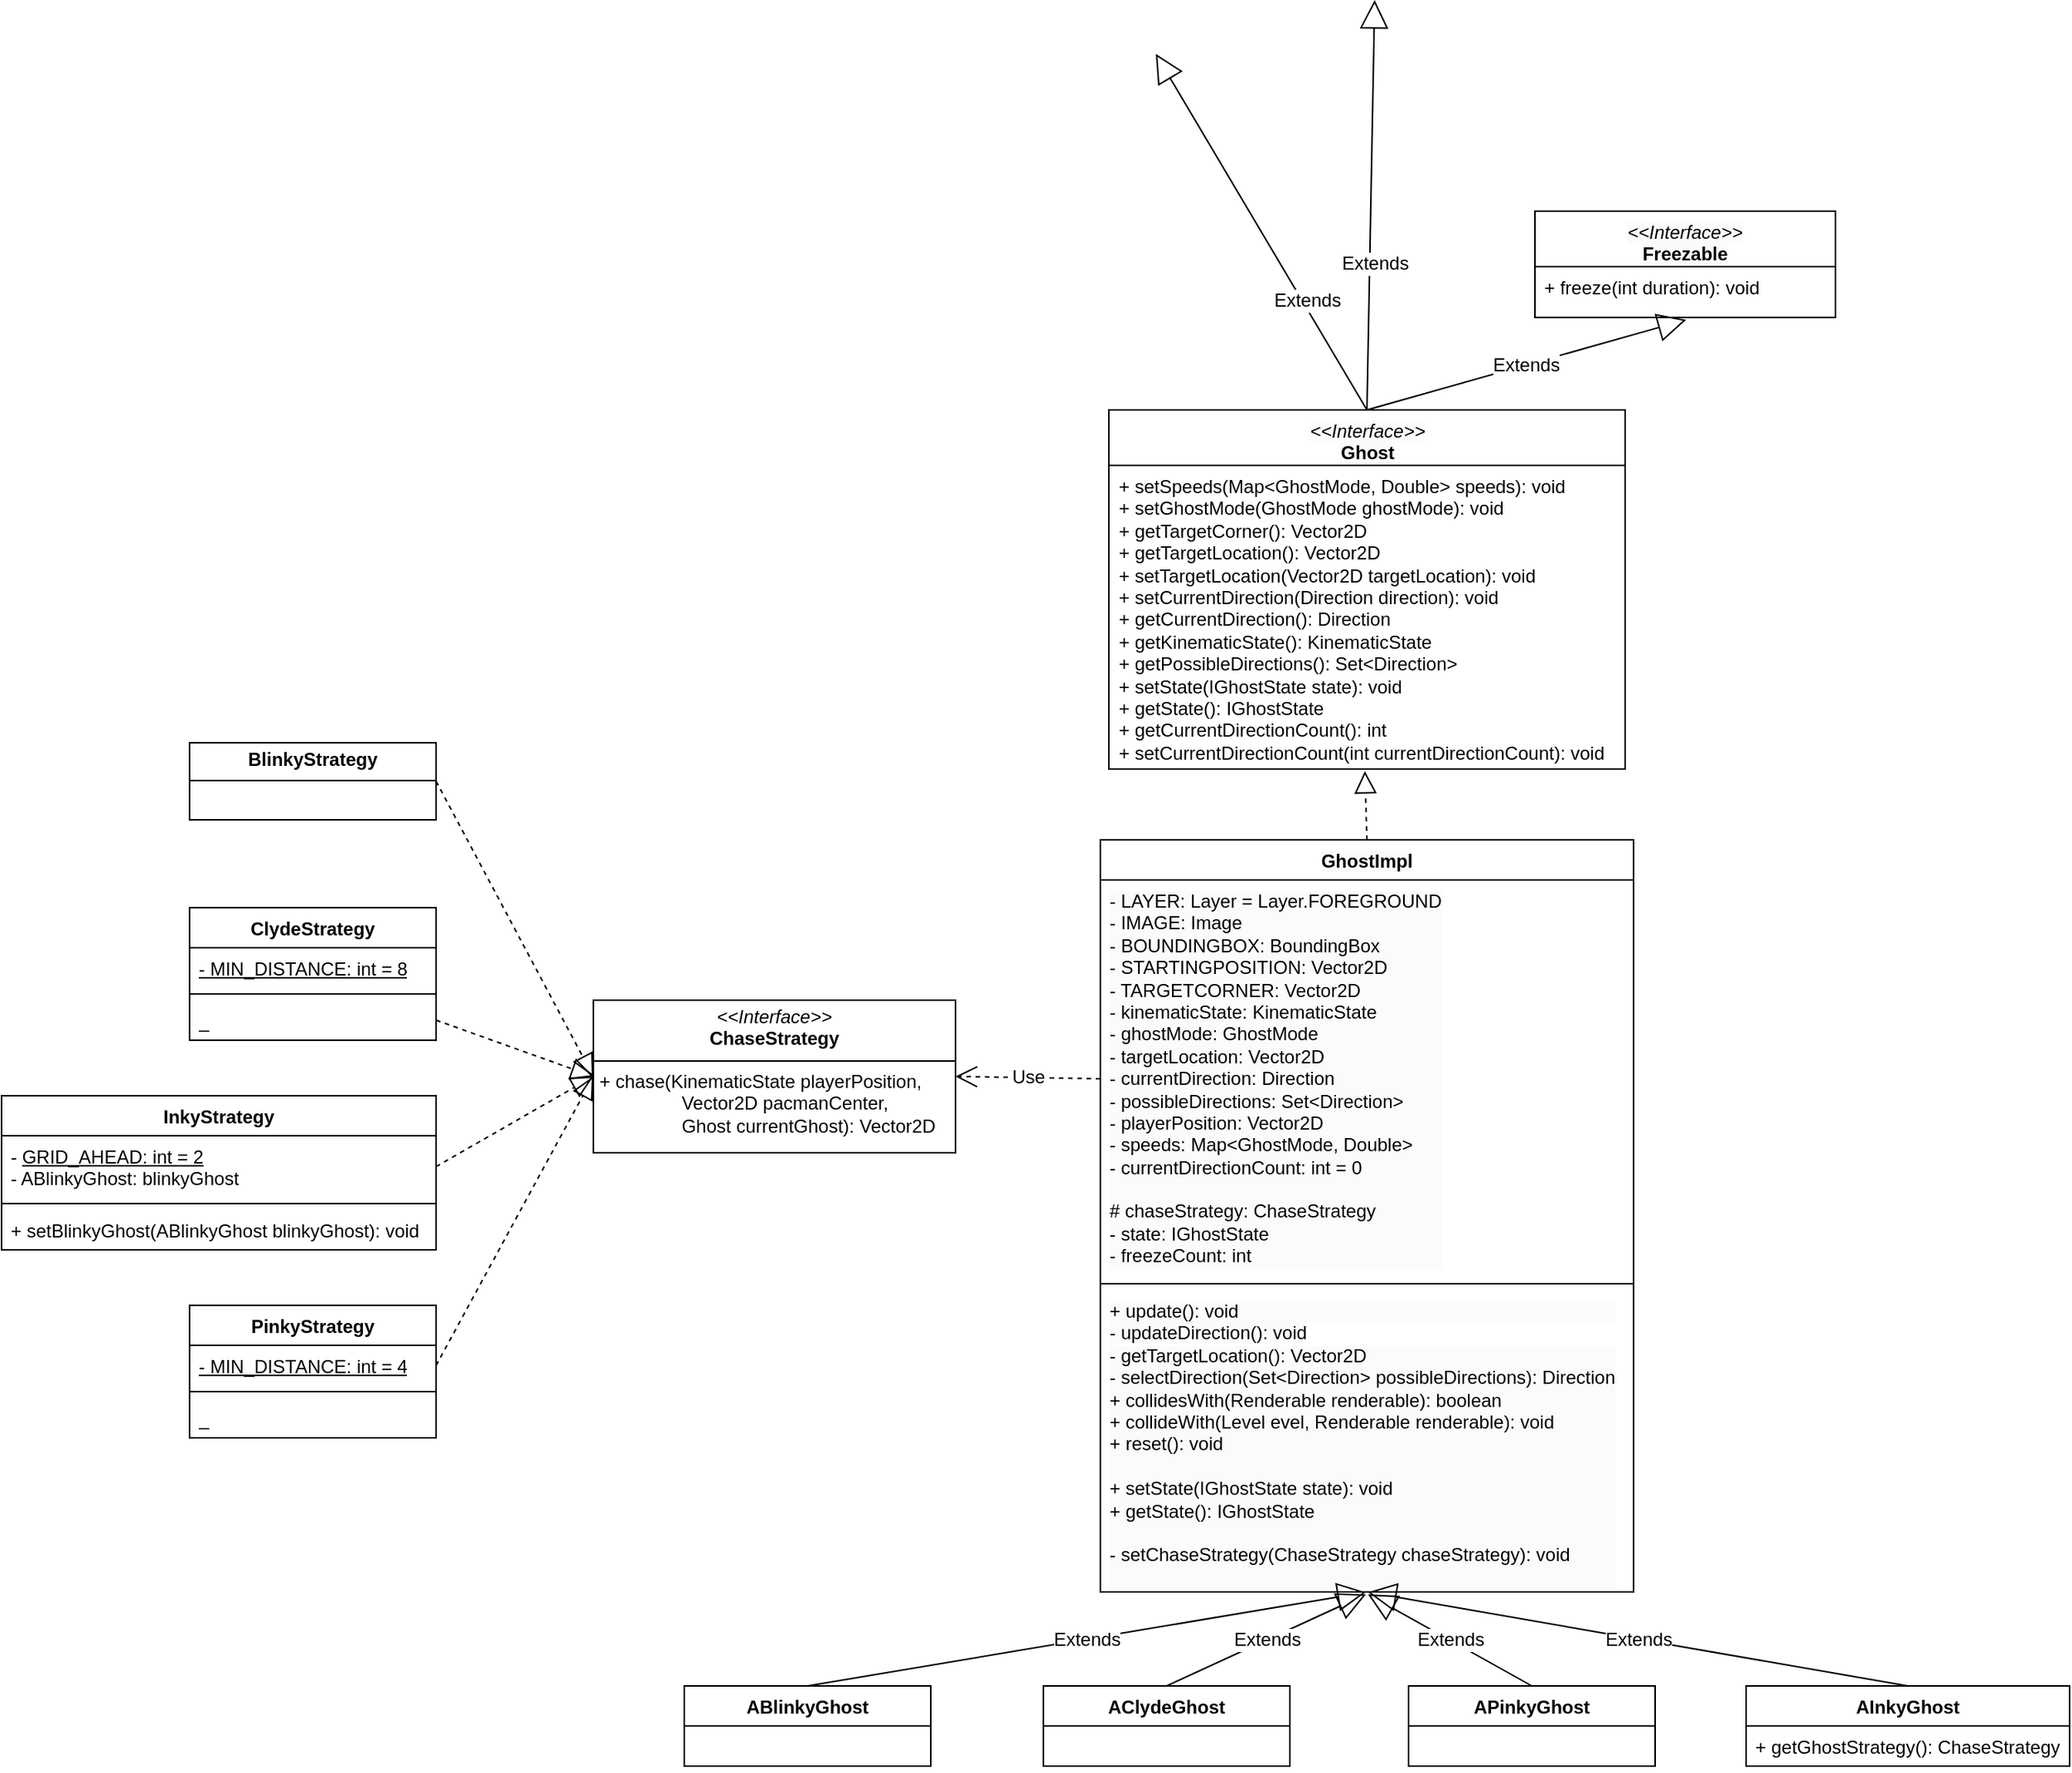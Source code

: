 <mxfile version="24.7.17">
  <diagram name="Page-1" id="vTZRo5Hn38DPCM6BCFyR">
    <mxGraphModel dx="2153" dy="2048" grid="0" gridSize="10" guides="1" tooltips="1" connect="1" arrows="1" fold="1" page="0" pageScale="1" pageWidth="850" pageHeight="1100" math="0" shadow="0">
      <root>
        <mxCell id="0" />
        <mxCell id="1" parent="0" />
        <mxCell id="TR5ZbvATBXByWpKUNYxo-5" value="&lt;span style=&quot;background-color: rgb(251, 251, 251);&quot;&gt;GhostImpl&lt;/span&gt;" style="swimlane;fontStyle=1;align=center;verticalAlign=top;childLayout=stackLayout;horizontal=1;startSize=26;horizontalStack=0;resizeParent=1;resizeParentMax=0;resizeLast=0;collapsible=1;marginBottom=0;whiteSpace=wrap;html=1;" parent="1" vertex="1">
          <mxGeometry x="-100" y="-318" width="346" height="488" as="geometry" />
        </mxCell>
        <mxCell id="TR5ZbvATBXByWpKUNYxo-6" value="&lt;span style=&quot;background-color: rgb(251, 251, 251);&quot;&gt;- LAYER: Layer = Layer.FOREGROUND&lt;/span&gt;&lt;div style=&quot;background-color: rgb(251, 251, 251);&quot;&gt;- IMAGE: Image&lt;/div&gt;&lt;div style=&quot;background-color: rgb(251, 251, 251);&quot;&gt;- BOUNDINGBOX: BoundingBox&lt;/div&gt;&lt;div style=&quot;background-color: rgb(251, 251, 251);&quot;&gt;- STARTINGPOSITION: Vector2D&lt;/div&gt;&lt;div style=&quot;background-color: rgb(251, 251, 251);&quot;&gt;- TARGETCORNER: Vector2D&lt;/div&gt;&lt;div style=&quot;background-color: rgb(251, 251, 251);&quot;&gt;- kinematicState: KinematicState&lt;/div&gt;&lt;div style=&quot;background-color: rgb(251, 251, 251);&quot;&gt;- ghostMode: GhostMode&lt;/div&gt;&lt;div style=&quot;background-color: rgb(251, 251, 251);&quot;&gt;- targetLocation: Vector2D&lt;/div&gt;&lt;div style=&quot;background-color: rgb(251, 251, 251);&quot;&gt;- currentDirection: Direction&lt;/div&gt;&lt;div style=&quot;background-color: rgb(251, 251, 251);&quot;&gt;- possibleDirections: Set&amp;lt;Direction&amp;gt;&lt;/div&gt;&lt;div style=&quot;background-color: rgb(251, 251, 251);&quot;&gt;- playerPosition: Vector2D&lt;/div&gt;&lt;div style=&quot;background-color: rgb(251, 251, 251);&quot;&gt;- speeds: Map&amp;lt;GhostMode, Double&amp;gt;&lt;/div&gt;&lt;div style=&quot;background-color: rgb(251, 251, 251);&quot;&gt;- currentDirectionCount: int = 0&lt;/div&gt;&lt;div style=&quot;background-color: rgb(251, 251, 251);&quot;&gt;&lt;br&gt;&lt;/div&gt;&lt;div style=&quot;background-color: rgb(251, 251, 251);&quot;&gt;# chaseStrategy: ChaseStrategy&lt;/div&gt;&lt;div style=&quot;background-color: rgb(251, 251, 251);&quot;&gt;- state: IGhostState&lt;/div&gt;&lt;div style=&quot;background-color: rgb(251, 251, 251);&quot;&gt;- freezeCount: int&lt;/div&gt;" style="text;strokeColor=none;fillColor=none;align=left;verticalAlign=top;spacingLeft=4;spacingRight=4;overflow=hidden;rotatable=0;points=[[0,0.5],[1,0.5]];portConstraint=eastwest;whiteSpace=wrap;html=1;" parent="TR5ZbvATBXByWpKUNYxo-5" vertex="1">
          <mxGeometry y="26" width="346" height="258" as="geometry" />
        </mxCell>
        <mxCell id="TR5ZbvATBXByWpKUNYxo-7" value="" style="line;strokeWidth=1;fillColor=none;align=left;verticalAlign=middle;spacingTop=-1;spacingLeft=3;spacingRight=3;rotatable=0;labelPosition=right;points=[];portConstraint=eastwest;strokeColor=inherit;" parent="TR5ZbvATBXByWpKUNYxo-5" vertex="1">
          <mxGeometry y="284" width="346" height="8" as="geometry" />
        </mxCell>
        <mxCell id="TR5ZbvATBXByWpKUNYxo-8" value="&lt;div style=&quot;background-color: rgb(251, 251, 251);&quot;&gt;+ update(): void&lt;/div&gt;&lt;span style=&quot;background-color: rgb(251, 251, 251);&quot;&gt;- updateDirection(): void&lt;/span&gt;&lt;div style=&quot;background-color: rgb(251, 251, 251);&quot;&gt;- getTargetLocation(): Vector2D&lt;br&gt;&lt;div&gt;- selectDirection(Set&amp;lt;Direction&amp;gt; possibleDirections): Direction&lt;/div&gt;&lt;/div&gt;&lt;div style=&quot;background-color: rgb(251, 251, 251);&quot;&gt;+ collidesWith(Renderable renderable): boolean&lt;/div&gt;&lt;div style=&quot;background-color: rgb(251, 251, 251);&quot;&gt;+ collideWith(Level evel, Renderable renderable): void&lt;/div&gt;&lt;div style=&quot;background-color: rgb(251, 251, 251);&quot;&gt;+ reset(): void&lt;/div&gt;&lt;div style=&quot;background-color: rgb(251, 251, 251);&quot;&gt;&amp;nbsp;&lt;/div&gt;&lt;div style=&quot;background-color: rgb(251, 251, 251);&quot;&gt;+ setState(IGhostState state): void&lt;br&gt;+ getState(): IGhostState&lt;br&gt;&lt;/div&gt;&lt;div style=&quot;background-color: rgb(251, 251, 251);&quot;&gt;&lt;br&gt;&lt;/div&gt;&lt;div style=&quot;background-color: rgb(251, 251, 251);&quot;&gt;- setChaseStrategy(ChaseStrategy chaseStrategy): void&lt;/div&gt;&lt;div style=&quot;background-color: rgb(251, 251, 251);&quot;&gt;&amp;nbsp;&lt;br&gt;&lt;/div&gt;" style="text;strokeColor=none;fillColor=none;align=left;verticalAlign=top;spacingLeft=4;spacingRight=4;overflow=hidden;rotatable=0;points=[[0,0.5],[1,0.5]];portConstraint=eastwest;whiteSpace=wrap;html=1;" parent="TR5ZbvATBXByWpKUNYxo-5" vertex="1">
          <mxGeometry y="292" width="346" height="196" as="geometry" />
        </mxCell>
        <mxCell id="TR5ZbvATBXByWpKUNYxo-10" value="&lt;i style=&quot;font-weight: 400; background-color: rgb(251, 251, 251);&quot;&gt;&amp;lt;&amp;lt;Interface&amp;gt;&amp;gt;&lt;/i&gt;&lt;br style=&quot;font-weight: 400; background-color: rgb(251, 251, 251);&quot;&gt;&lt;b style=&quot;background-color: rgb(251, 251, 251);&quot;&gt;Ghost&lt;/b&gt;&lt;div&gt;&lt;b style=&quot;background-color: rgb(251, 251, 251);&quot;&gt;&lt;br&gt;&lt;/b&gt;&lt;/div&gt;" style="swimlane;fontStyle=1;align=center;verticalAlign=top;childLayout=stackLayout;horizontal=1;startSize=36;horizontalStack=0;resizeParent=1;resizeParentMax=0;resizeLast=0;collapsible=1;marginBottom=0;whiteSpace=wrap;html=1;" parent="1" vertex="1">
          <mxGeometry x="-94.5" y="-597" width="335" height="233" as="geometry" />
        </mxCell>
        <mxCell id="TR5ZbvATBXByWpKUNYxo-13" value="+ setSpeeds(Map&amp;lt;GhostMode, Double&amp;gt; speeds): void&lt;br/&gt;+ setGhostMode(GhostMode ghostMode): void&lt;br/&gt;+ getTargetCorner(): Vector2D&lt;br/&gt;+ getTargetLocation(): Vector2D&lt;br/&gt;+ setTargetLocation(Vector2D targetLocation): void&lt;br/&gt;+ setCurrentDirection(Direction direction): void&lt;br/&gt;+ getCurrentDirection(): Direction&lt;br/&gt;+ getKinematicState(): KinematicState&lt;br/&gt;+ getPossibleDirections(): Set&amp;lt;Direction&amp;gt;&lt;br/&gt;+ setState(IGhostState state): void&lt;br/&gt;+ getState(): IGhostState&lt;br/&gt;+ getCurrentDirectionCount(): int&lt;br/&gt;+ setCurrentDirectionCount(int currentDirectionCount): void" style="text;strokeColor=none;fillColor=none;align=left;verticalAlign=top;spacingLeft=4;spacingRight=4;overflow=hidden;rotatable=0;points=[[0,0.5],[1,0.5]];portConstraint=eastwest;whiteSpace=wrap;html=1;" parent="TR5ZbvATBXByWpKUNYxo-10" vertex="1">
          <mxGeometry y="36" width="335" height="197" as="geometry" />
        </mxCell>
        <mxCell id="cGB3watTvd_KGCZ1ymHm-2" value="&lt;i style=&quot;font-weight: 400; background-color: rgb(251, 251, 251);&quot;&gt;&amp;lt;&amp;lt;Interface&amp;gt;&amp;gt;&lt;/i&gt;&lt;br style=&quot;font-weight: 400; background-color: rgb(251, 251, 251);&quot;&gt;&lt;b style=&quot;background-color: rgb(251, 251, 251);&quot;&gt;Freezable&lt;/b&gt;&lt;div&gt;&lt;b style=&quot;background-color: rgb(251, 251, 251);&quot;&gt;&lt;br&gt;&lt;/b&gt;&lt;/div&gt;" style="swimlane;fontStyle=1;align=center;verticalAlign=top;childLayout=stackLayout;horizontal=1;startSize=36;horizontalStack=0;resizeParent=1;resizeParentMax=0;resizeLast=0;collapsible=1;marginBottom=0;whiteSpace=wrap;html=1;" vertex="1" parent="1">
          <mxGeometry x="182" y="-726" width="195" height="69" as="geometry" />
        </mxCell>
        <mxCell id="cGB3watTvd_KGCZ1ymHm-3" value="&lt;div&gt;+ freeze(int duration): void&lt;/div&gt;&lt;div&gt;&lt;br&gt;&lt;/div&gt;" style="text;strokeColor=none;fillColor=none;align=left;verticalAlign=top;spacingLeft=4;spacingRight=4;overflow=hidden;rotatable=0;points=[[0,0.5],[1,0.5]];portConstraint=eastwest;whiteSpace=wrap;html=1;" vertex="1" parent="cGB3watTvd_KGCZ1ymHm-2">
          <mxGeometry y="36" width="195" height="33" as="geometry" />
        </mxCell>
        <mxCell id="cGB3watTvd_KGCZ1ymHm-5" value="Extends" style="endArrow=block;endSize=16;endFill=0;html=1;rounded=0;fontSize=12;curved=1;exitX=0.5;exitY=0;exitDx=0;exitDy=0;entryX=0.503;entryY=1.046;entryDx=0;entryDy=0;entryPerimeter=0;" edge="1" parent="1" source="TR5ZbvATBXByWpKUNYxo-10" target="cGB3watTvd_KGCZ1ymHm-3">
          <mxGeometry width="160" relative="1" as="geometry">
            <mxPoint x="105" y="-788" as="sourcePoint" />
            <mxPoint x="265" y="-788" as="targetPoint" />
          </mxGeometry>
        </mxCell>
        <mxCell id="cGB3watTvd_KGCZ1ymHm-6" value="Extends" style="endArrow=block;endSize=16;endFill=0;html=1;rounded=0;fontSize=12;curved=1;exitX=0.5;exitY=0;exitDx=0;exitDy=0;" edge="1" parent="1" source="TR5ZbvATBXByWpKUNYxo-10">
          <mxGeometry x="-0.397" y="-3" width="160" relative="1" as="geometry">
            <mxPoint x="105" y="-788" as="sourcePoint" />
            <mxPoint x="-64" y="-828" as="targetPoint" />
            <mxPoint as="offset" />
          </mxGeometry>
        </mxCell>
        <mxCell id="cGB3watTvd_KGCZ1ymHm-7" value="Extends" style="endArrow=block;endSize=16;endFill=0;html=1;rounded=0;fontSize=12;curved=1;exitX=0.5;exitY=0;exitDx=0;exitDy=0;" edge="1" parent="1" source="TR5ZbvATBXByWpKUNYxo-10">
          <mxGeometry x="-0.285" y="-3" width="160" relative="1" as="geometry">
            <mxPoint x="105" y="-788" as="sourcePoint" />
            <mxPoint x="78" y="-863" as="targetPoint" />
            <mxPoint as="offset" />
          </mxGeometry>
        </mxCell>
        <mxCell id="cGB3watTvd_KGCZ1ymHm-8" value="" style="endArrow=block;dashed=1;endFill=0;endSize=12;html=1;rounded=0;fontSize=12;curved=1;exitX=0.5;exitY=0;exitDx=0;exitDy=0;entryX=0.496;entryY=1.007;entryDx=0;entryDy=0;entryPerimeter=0;" edge="1" parent="1" source="TR5ZbvATBXByWpKUNYxo-5" target="TR5ZbvATBXByWpKUNYxo-13">
          <mxGeometry width="160" relative="1" as="geometry">
            <mxPoint x="105" y="-435" as="sourcePoint" />
            <mxPoint x="265" y="-435" as="targetPoint" />
          </mxGeometry>
        </mxCell>
        <mxCell id="cGB3watTvd_KGCZ1ymHm-9" value="ABlinkyGhost" style="swimlane;fontStyle=1;align=center;verticalAlign=top;childLayout=stackLayout;horizontal=1;startSize=26;horizontalStack=0;resizeParent=1;resizeParentMax=0;resizeLast=0;collapsible=1;marginBottom=0;whiteSpace=wrap;html=1;" vertex="1" parent="1">
          <mxGeometry x="-370" y="231" width="160" height="52" as="geometry" />
        </mxCell>
        <mxCell id="cGB3watTvd_KGCZ1ymHm-13" value="AClydeGhost" style="swimlane;fontStyle=1;align=center;verticalAlign=top;childLayout=stackLayout;horizontal=1;startSize=26;horizontalStack=0;resizeParent=1;resizeParentMax=0;resizeLast=0;collapsible=1;marginBottom=0;whiteSpace=wrap;html=1;" vertex="1" parent="1">
          <mxGeometry x="-137" y="231" width="160" height="52" as="geometry" />
        </mxCell>
        <mxCell id="cGB3watTvd_KGCZ1ymHm-17" value="APinkyGhost" style="swimlane;fontStyle=1;align=center;verticalAlign=top;childLayout=stackLayout;horizontal=1;startSize=26;horizontalStack=0;resizeParent=1;resizeParentMax=0;resizeLast=0;collapsible=1;marginBottom=0;whiteSpace=wrap;html=1;" vertex="1" parent="1">
          <mxGeometry x="100" y="231" width="160" height="52" as="geometry" />
        </mxCell>
        <mxCell id="cGB3watTvd_KGCZ1ymHm-21" value="AInkyGhost" style="swimlane;fontStyle=1;align=center;verticalAlign=top;childLayout=stackLayout;horizontal=1;startSize=26;horizontalStack=0;resizeParent=1;resizeParentMax=0;resizeLast=0;collapsible=1;marginBottom=0;whiteSpace=wrap;html=1;" vertex="1" parent="1">
          <mxGeometry x="319" y="231" width="210" height="52" as="geometry" />
        </mxCell>
        <mxCell id="cGB3watTvd_KGCZ1ymHm-24" value="+ getGhostStrategy(): ChaseStrategy" style="text;strokeColor=none;fillColor=none;align=left;verticalAlign=top;spacingLeft=4;spacingRight=4;overflow=hidden;rotatable=0;points=[[0,0.5],[1,0.5]];portConstraint=eastwest;whiteSpace=wrap;html=1;" vertex="1" parent="cGB3watTvd_KGCZ1ymHm-21">
          <mxGeometry y="26" width="210" height="26" as="geometry" />
        </mxCell>
        <mxCell id="cGB3watTvd_KGCZ1ymHm-26" value="Extends" style="endArrow=block;endSize=16;endFill=0;html=1;rounded=0;fontSize=12;curved=1;exitX=0.5;exitY=0;exitDx=0;exitDy=0;entryX=0.498;entryY=1.001;entryDx=0;entryDy=0;entryPerimeter=0;" edge="1" parent="1" source="cGB3watTvd_KGCZ1ymHm-9" target="TR5ZbvATBXByWpKUNYxo-8">
          <mxGeometry width="160" relative="1" as="geometry">
            <mxPoint x="-116" y="208" as="sourcePoint" />
            <mxPoint x="44" y="208" as="targetPoint" />
          </mxGeometry>
        </mxCell>
        <mxCell id="cGB3watTvd_KGCZ1ymHm-27" value="Extends" style="endArrow=block;endSize=16;endFill=0;html=1;rounded=0;fontSize=12;curved=1;exitX=0.5;exitY=0;exitDx=0;exitDy=0;entryX=0.498;entryY=1.008;entryDx=0;entryDy=0;entryPerimeter=0;" edge="1" parent="1" source="cGB3watTvd_KGCZ1ymHm-13" target="TR5ZbvATBXByWpKUNYxo-8">
          <mxGeometry width="160" relative="1" as="geometry">
            <mxPoint x="-116" y="208" as="sourcePoint" />
            <mxPoint x="62" y="173" as="targetPoint" />
          </mxGeometry>
        </mxCell>
        <mxCell id="cGB3watTvd_KGCZ1ymHm-28" value="Extends" style="endArrow=block;endSize=16;endFill=0;html=1;rounded=0;fontSize=12;curved=1;exitX=0.5;exitY=0;exitDx=0;exitDy=0;entryX=0.502;entryY=1.008;entryDx=0;entryDy=0;entryPerimeter=0;" edge="1" parent="1" source="cGB3watTvd_KGCZ1ymHm-17" target="TR5ZbvATBXByWpKUNYxo-8">
          <mxGeometry width="160" relative="1" as="geometry">
            <mxPoint x="-116" y="208" as="sourcePoint" />
            <mxPoint x="44" y="208" as="targetPoint" />
          </mxGeometry>
        </mxCell>
        <mxCell id="cGB3watTvd_KGCZ1ymHm-29" value="Extends" style="endArrow=block;endSize=16;endFill=0;html=1;rounded=0;fontSize=12;curved=1;exitX=0.5;exitY=0;exitDx=0;exitDy=0;entryX=0.502;entryY=1.001;entryDx=0;entryDy=0;entryPerimeter=0;" edge="1" parent="1" source="cGB3watTvd_KGCZ1ymHm-21" target="TR5ZbvATBXByWpKUNYxo-8">
          <mxGeometry width="160" relative="1" as="geometry">
            <mxPoint x="-116" y="208" as="sourcePoint" />
            <mxPoint x="44" y="208" as="targetPoint" />
          </mxGeometry>
        </mxCell>
        <mxCell id="cGB3watTvd_KGCZ1ymHm-30" value="&lt;p style=&quot;margin:0px;margin-top:4px;text-align:center;&quot;&gt;&lt;i&gt;&amp;lt;&amp;lt;Interface&amp;gt;&amp;gt;&lt;/i&gt;&lt;br&gt;&lt;b&gt;ChaseStrategy&lt;/b&gt;&lt;/p&gt;&lt;hr size=&quot;1&quot; style=&quot;border-style:solid;&quot;&gt;&lt;p style=&quot;margin:0px;margin-left:4px;&quot;&gt;&lt;/p&gt;&lt;p style=&quot;margin:0px;margin-left:4px;&quot;&gt;+ chase(KinematicState playerPosition,&amp;nbsp;&lt;/p&gt;&lt;p style=&quot;margin:0px;margin-left:4px;&quot;&gt;&lt;span style=&quot;white-space: pre;&quot;&gt;&#x9;&lt;span style=&quot;white-space: pre;&quot;&gt;&#x9;&lt;/span&gt;&lt;/span&gt;Vector2D pacmanCenter,&amp;nbsp;&lt;/p&gt;&lt;p style=&quot;margin:0px;margin-left:4px;&quot;&gt;&lt;span style=&quot;white-space: pre;&quot;&gt;&#x9;&lt;/span&gt;&lt;span style=&quot;white-space: pre;&quot;&gt;&#x9;&lt;/span&gt;Ghost currentGhost): Vector2D&amp;nbsp;&lt;br&gt;&lt;/p&gt;" style="verticalAlign=top;align=left;overflow=fill;html=1;whiteSpace=wrap;" vertex="1" parent="1">
          <mxGeometry x="-429" y="-214" width="235" height="99" as="geometry" />
        </mxCell>
        <mxCell id="cGB3watTvd_KGCZ1ymHm-31" value="&lt;p style=&quot;margin:0px;margin-top:4px;text-align:center;&quot;&gt;&lt;b&gt;BlinkyStrategy&lt;/b&gt;&lt;/p&gt;&lt;hr size=&quot;1&quot; style=&quot;border-style:solid;&quot;&gt;&lt;p style=&quot;margin:0px;margin-left:4px;&quot;&gt;&lt;/p&gt;&lt;p style=&quot;margin:0px;margin-left:4px;&quot;&gt;&lt;br&gt;&lt;/p&gt;" style="verticalAlign=top;align=left;overflow=fill;html=1;whiteSpace=wrap;" vertex="1" parent="1">
          <mxGeometry x="-691" y="-381" width="160" height="50" as="geometry" />
        </mxCell>
        <mxCell id="cGB3watTvd_KGCZ1ymHm-32" value="ClydeStrategy" style="swimlane;fontStyle=1;align=center;verticalAlign=top;childLayout=stackLayout;horizontal=1;startSize=26;horizontalStack=0;resizeParent=1;resizeParentMax=0;resizeLast=0;collapsible=1;marginBottom=0;whiteSpace=wrap;html=1;" vertex="1" parent="1">
          <mxGeometry x="-691" y="-274" width="160" height="86" as="geometry" />
        </mxCell>
        <mxCell id="cGB3watTvd_KGCZ1ymHm-33" value="&lt;u&gt;- MIN_DISTANCE: int = 8&lt;/u&gt;" style="text;strokeColor=none;fillColor=none;align=left;verticalAlign=top;spacingLeft=4;spacingRight=4;overflow=hidden;rotatable=0;points=[[0,0.5],[1,0.5]];portConstraint=eastwest;whiteSpace=wrap;html=1;" vertex="1" parent="cGB3watTvd_KGCZ1ymHm-32">
          <mxGeometry y="26" width="160" height="26" as="geometry" />
        </mxCell>
        <mxCell id="cGB3watTvd_KGCZ1ymHm-34" value="" style="line;strokeWidth=1;fillColor=none;align=left;verticalAlign=middle;spacingTop=-1;spacingLeft=3;spacingRight=3;rotatable=0;labelPosition=right;points=[];portConstraint=eastwest;strokeColor=inherit;" vertex="1" parent="cGB3watTvd_KGCZ1ymHm-32">
          <mxGeometry y="52" width="160" height="8" as="geometry" />
        </mxCell>
        <mxCell id="cGB3watTvd_KGCZ1ymHm-35" value="_" style="text;strokeColor=none;fillColor=none;align=left;verticalAlign=top;spacingLeft=4;spacingRight=4;overflow=hidden;rotatable=0;points=[[0,0.5],[1,0.5]];portConstraint=eastwest;whiteSpace=wrap;html=1;" vertex="1" parent="cGB3watTvd_KGCZ1ymHm-32">
          <mxGeometry y="60" width="160" height="26" as="geometry" />
        </mxCell>
        <mxCell id="cGB3watTvd_KGCZ1ymHm-36" value="InkyStrategy" style="swimlane;fontStyle=1;align=center;verticalAlign=top;childLayout=stackLayout;horizontal=1;startSize=26;horizontalStack=0;resizeParent=1;resizeParentMax=0;resizeLast=0;collapsible=1;marginBottom=0;whiteSpace=wrap;html=1;" vertex="1" parent="1">
          <mxGeometry x="-813" y="-152" width="282" height="100" as="geometry" />
        </mxCell>
        <mxCell id="cGB3watTvd_KGCZ1ymHm-37" value="&lt;div&gt;- &lt;u&gt;GRID_AHEAD: int = 2&lt;/u&gt;&lt;/div&gt;- ABlinkyGhost: blinkyGhost" style="text;strokeColor=none;fillColor=none;align=left;verticalAlign=top;spacingLeft=4;spacingRight=4;overflow=hidden;rotatable=0;points=[[0,0.5],[1,0.5]];portConstraint=eastwest;whiteSpace=wrap;html=1;" vertex="1" parent="cGB3watTvd_KGCZ1ymHm-36">
          <mxGeometry y="26" width="282" height="40" as="geometry" />
        </mxCell>
        <mxCell id="cGB3watTvd_KGCZ1ymHm-38" value="" style="line;strokeWidth=1;fillColor=none;align=left;verticalAlign=middle;spacingTop=-1;spacingLeft=3;spacingRight=3;rotatable=0;labelPosition=right;points=[];portConstraint=eastwest;strokeColor=inherit;" vertex="1" parent="cGB3watTvd_KGCZ1ymHm-36">
          <mxGeometry y="66" width="282" height="8" as="geometry" />
        </mxCell>
        <mxCell id="cGB3watTvd_KGCZ1ymHm-39" value="+ setBlinkyGhost(ABlinkyGhost blinkyGhost): void" style="text;strokeColor=none;fillColor=none;align=left;verticalAlign=top;spacingLeft=4;spacingRight=4;overflow=hidden;rotatable=0;points=[[0,0.5],[1,0.5]];portConstraint=eastwest;whiteSpace=wrap;html=1;" vertex="1" parent="cGB3watTvd_KGCZ1ymHm-36">
          <mxGeometry y="74" width="282" height="26" as="geometry" />
        </mxCell>
        <mxCell id="cGB3watTvd_KGCZ1ymHm-40" value="PinkyStrategy" style="swimlane;fontStyle=1;align=center;verticalAlign=top;childLayout=stackLayout;horizontal=1;startSize=26;horizontalStack=0;resizeParent=1;resizeParentMax=0;resizeLast=0;collapsible=1;marginBottom=0;whiteSpace=wrap;html=1;" vertex="1" parent="1">
          <mxGeometry x="-691" y="-16" width="160" height="86" as="geometry" />
        </mxCell>
        <mxCell id="cGB3watTvd_KGCZ1ymHm-41" value="&lt;u&gt;- MIN_DISTANCE: int = 4&lt;/u&gt;" style="text;strokeColor=none;fillColor=none;align=left;verticalAlign=top;spacingLeft=4;spacingRight=4;overflow=hidden;rotatable=0;points=[[0,0.5],[1,0.5]];portConstraint=eastwest;whiteSpace=wrap;html=1;" vertex="1" parent="cGB3watTvd_KGCZ1ymHm-40">
          <mxGeometry y="26" width="160" height="26" as="geometry" />
        </mxCell>
        <mxCell id="cGB3watTvd_KGCZ1ymHm-42" value="" style="line;strokeWidth=1;fillColor=none;align=left;verticalAlign=middle;spacingTop=-1;spacingLeft=3;spacingRight=3;rotatable=0;labelPosition=right;points=[];portConstraint=eastwest;strokeColor=inherit;" vertex="1" parent="cGB3watTvd_KGCZ1ymHm-40">
          <mxGeometry y="52" width="160" height="8" as="geometry" />
        </mxCell>
        <mxCell id="cGB3watTvd_KGCZ1ymHm-43" value="_" style="text;strokeColor=none;fillColor=none;align=left;verticalAlign=top;spacingLeft=4;spacingRight=4;overflow=hidden;rotatable=0;points=[[0,0.5],[1,0.5]];portConstraint=eastwest;whiteSpace=wrap;html=1;" vertex="1" parent="cGB3watTvd_KGCZ1ymHm-40">
          <mxGeometry y="60" width="160" height="26" as="geometry" />
        </mxCell>
        <mxCell id="cGB3watTvd_KGCZ1ymHm-44" value="" style="endArrow=block;dashed=1;endFill=0;endSize=12;html=1;rounded=0;fontSize=12;curved=1;exitX=1;exitY=0.5;exitDx=0;exitDy=0;entryX=0;entryY=0.5;entryDx=0;entryDy=0;" edge="1" parent="1" source="cGB3watTvd_KGCZ1ymHm-31" target="cGB3watTvd_KGCZ1ymHm-30">
          <mxGeometry width="160" relative="1" as="geometry">
            <mxPoint x="-615" y="-183" as="sourcePoint" />
            <mxPoint x="-455" y="-183" as="targetPoint" />
          </mxGeometry>
        </mxCell>
        <mxCell id="cGB3watTvd_KGCZ1ymHm-46" value="" style="endArrow=block;dashed=1;endFill=0;endSize=12;html=1;rounded=0;fontSize=12;curved=1;exitX=1;exitY=0.5;exitDx=0;exitDy=0;entryX=0;entryY=0.5;entryDx=0;entryDy=0;" edge="1" parent="1" source="cGB3watTvd_KGCZ1ymHm-35" target="cGB3watTvd_KGCZ1ymHm-30">
          <mxGeometry width="160" relative="1" as="geometry">
            <mxPoint x="-615" y="-183" as="sourcePoint" />
            <mxPoint x="-455" y="-183" as="targetPoint" />
          </mxGeometry>
        </mxCell>
        <mxCell id="cGB3watTvd_KGCZ1ymHm-47" value="" style="endArrow=block;dashed=1;endFill=0;endSize=12;html=1;rounded=0;fontSize=12;curved=1;exitX=1;exitY=0.5;exitDx=0;exitDy=0;entryX=0;entryY=0.5;entryDx=0;entryDy=0;" edge="1" parent="1" source="cGB3watTvd_KGCZ1ymHm-37" target="cGB3watTvd_KGCZ1ymHm-30">
          <mxGeometry width="160" relative="1" as="geometry">
            <mxPoint x="-615" y="-183" as="sourcePoint" />
            <mxPoint x="-455" y="-183" as="targetPoint" />
          </mxGeometry>
        </mxCell>
        <mxCell id="cGB3watTvd_KGCZ1ymHm-49" value="" style="endArrow=block;dashed=1;endFill=0;endSize=12;html=1;rounded=0;fontSize=12;curved=1;exitX=1;exitY=0.5;exitDx=0;exitDy=0;entryX=0;entryY=0.5;entryDx=0;entryDy=0;" edge="1" parent="1" source="cGB3watTvd_KGCZ1ymHm-41" target="cGB3watTvd_KGCZ1ymHm-30">
          <mxGeometry width="160" relative="1" as="geometry">
            <mxPoint x="-615" y="-183" as="sourcePoint" />
            <mxPoint x="-455" y="-183" as="targetPoint" />
          </mxGeometry>
        </mxCell>
        <mxCell id="cGB3watTvd_KGCZ1ymHm-50" value="Use" style="endArrow=open;endSize=12;dashed=1;html=1;rounded=0;fontSize=12;curved=1;exitX=0;exitY=0.5;exitDx=0;exitDy=0;entryX=1;entryY=0.5;entryDx=0;entryDy=0;" edge="1" parent="1" source="TR5ZbvATBXByWpKUNYxo-6" target="cGB3watTvd_KGCZ1ymHm-30">
          <mxGeometry width="160" relative="1" as="geometry">
            <mxPoint x="-290" y="-372" as="sourcePoint" />
            <mxPoint x="-130" y="-372" as="targetPoint" />
          </mxGeometry>
        </mxCell>
      </root>
    </mxGraphModel>
  </diagram>
</mxfile>
